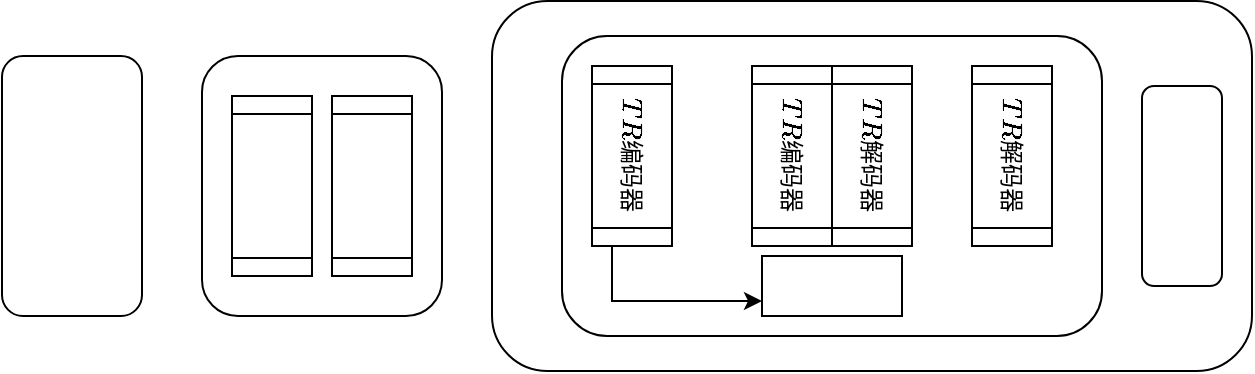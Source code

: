 <mxfile version="23.1.5" type="github">
  <diagram name="第 1 页" id="eZg-0Dp-y20ck0zG51El">
    <mxGraphModel dx="2244" dy="1119" grid="1" gridSize="10" guides="1" tooltips="1" connect="1" arrows="1" fold="1" page="1" pageScale="1" pageWidth="827" pageHeight="1169" math="1" shadow="0">
      <root>
        <mxCell id="0" />
        <mxCell id="1" parent="0" />
        <mxCell id="9e6CwdYwOyAPm2Yg1dMi-1" value="" style="rounded=1;whiteSpace=wrap;html=1;" vertex="1" parent="1">
          <mxGeometry x="365" y="82.5" width="380" height="185" as="geometry" />
        </mxCell>
        <mxCell id="9e6CwdYwOyAPm2Yg1dMi-2" value="" style="rounded=1;whiteSpace=wrap;html=1;" vertex="1" parent="1">
          <mxGeometry x="220" y="110" width="120" height="130" as="geometry" />
        </mxCell>
        <mxCell id="9e6CwdYwOyAPm2Yg1dMi-3" value="" style="shape=process;whiteSpace=wrap;html=1;backgroundOutline=1;rotation=90;" vertex="1" parent="1">
          <mxGeometry x="210" y="155" width="90" height="40" as="geometry" />
        </mxCell>
        <mxCell id="9e6CwdYwOyAPm2Yg1dMi-4" value="" style="shape=process;whiteSpace=wrap;html=1;backgroundOutline=1;rotation=90;" vertex="1" parent="1">
          <mxGeometry x="260" y="155" width="90" height="40" as="geometry" />
        </mxCell>
        <mxCell id="9e6CwdYwOyAPm2Yg1dMi-5" value="" style="rounded=1;whiteSpace=wrap;html=1;" vertex="1" parent="1">
          <mxGeometry x="120" y="110" width="70" height="130" as="geometry" />
        </mxCell>
        <mxCell id="9e6CwdYwOyAPm2Yg1dMi-6" value="" style="rounded=1;whiteSpace=wrap;html=1;" vertex="1" parent="1">
          <mxGeometry x="400" y="100" width="270" height="150" as="geometry" />
        </mxCell>
        <mxCell id="9e6CwdYwOyAPm2Yg1dMi-8" value="" style="rounded=1;whiteSpace=wrap;html=1;" vertex="1" parent="1">
          <mxGeometry x="690" y="125" width="40" height="100" as="geometry" />
        </mxCell>
        <mxCell id="9e6CwdYwOyAPm2Yg1dMi-21" style="edgeStyle=orthogonalEdgeStyle;rounded=0;orthogonalLoop=1;jettySize=auto;html=1;exitX=1;exitY=0.75;exitDx=0;exitDy=0;entryX=0;entryY=0.75;entryDx=0;entryDy=0;" edge="1" parent="1" source="9e6CwdYwOyAPm2Yg1dMi-9" target="9e6CwdYwOyAPm2Yg1dMi-17">
          <mxGeometry relative="1" as="geometry" />
        </mxCell>
        <mxCell id="9e6CwdYwOyAPm2Yg1dMi-9" value="$$TR编码器$$" style="shape=process;whiteSpace=wrap;html=1;backgroundOutline=1;rotation=90;" vertex="1" parent="1">
          <mxGeometry x="390" y="140" width="90" height="40" as="geometry" />
        </mxCell>
        <mxCell id="9e6CwdYwOyAPm2Yg1dMi-10" value="" style="shape=process;whiteSpace=wrap;html=1;backgroundOutline=1;rotation=90;" vertex="1" parent="1">
          <mxGeometry x="510" y="140" width="90" height="40" as="geometry" />
        </mxCell>
        <mxCell id="9e6CwdYwOyAPm2Yg1dMi-11" value="" style="shape=process;whiteSpace=wrap;html=1;backgroundOutline=1;rotation=90;" vertex="1" parent="1">
          <mxGeometry x="470" y="140" width="90" height="40" as="geometry" />
        </mxCell>
        <mxCell id="9e6CwdYwOyAPm2Yg1dMi-12" value="" style="shape=process;whiteSpace=wrap;html=1;backgroundOutline=1;rotation=90;" vertex="1" parent="1">
          <mxGeometry x="580" y="140" width="90" height="40" as="geometry" />
        </mxCell>
        <mxCell id="9e6CwdYwOyAPm2Yg1dMi-13" value="$$TR编码器$$" style="shape=process;whiteSpace=wrap;html=1;backgroundOutline=1;rotation=90;" vertex="1" parent="1">
          <mxGeometry x="470" y="140" width="90" height="40" as="geometry" />
        </mxCell>
        <mxCell id="9e6CwdYwOyAPm2Yg1dMi-14" value="$$TR解码器$$" style="shape=process;whiteSpace=wrap;html=1;backgroundOutline=1;rotation=90;" vertex="1" parent="1">
          <mxGeometry x="510" y="140" width="90" height="40" as="geometry" />
        </mxCell>
        <mxCell id="9e6CwdYwOyAPm2Yg1dMi-15" value="$$TR解码器$$" style="shape=process;whiteSpace=wrap;html=1;backgroundOutline=1;rotation=90;" vertex="1" parent="1">
          <mxGeometry x="580" y="140" width="90" height="40" as="geometry" />
        </mxCell>
        <mxCell id="9e6CwdYwOyAPm2Yg1dMi-17" value="" style="rounded=0;whiteSpace=wrap;html=1;" vertex="1" parent="1">
          <mxGeometry x="500" y="210" width="70" height="30" as="geometry" />
        </mxCell>
      </root>
    </mxGraphModel>
  </diagram>
</mxfile>
